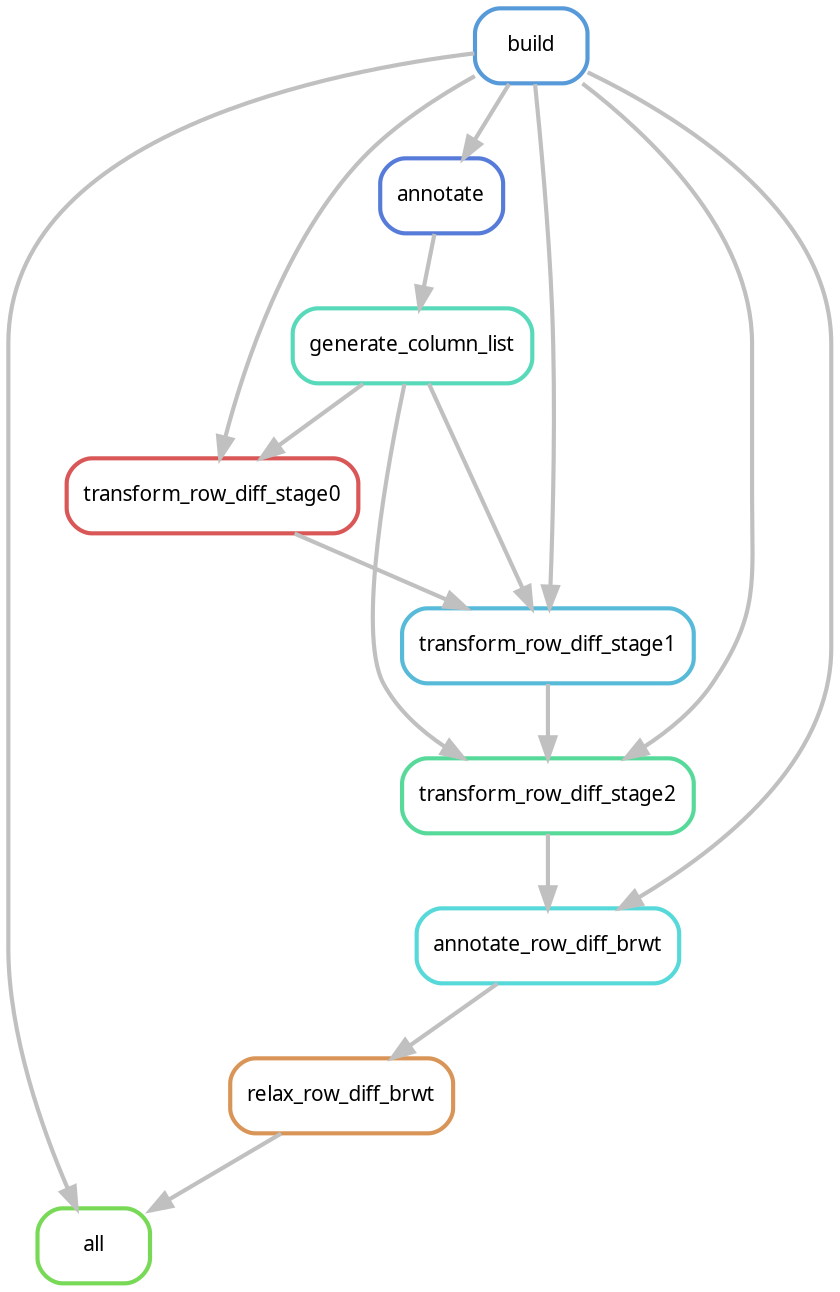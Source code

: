 digraph snakemake_dag {
    graph[bgcolor=white, margin=0];
    node[shape=box, style=rounded, fontname=sans,                 fontsize=10, penwidth=2];
    edge[penwidth=2, color=grey];
	0[label = "all", color = "0.29 0.6 0.85", style="rounded"];
	1[label = "build", color = "0.58 0.6 0.85", style="rounded"];
	2[label = "relax_row_diff_brwt", color = "0.08 0.6 0.85", style="rounded"];
	3[label = "annotate_row_diff_brwt", color = "0.50 0.6 0.85", style="rounded"];
	4[label = "transform_row_diff_stage2", color = "0.42 0.6 0.85", style="rounded"];
	5[label = "generate_column_list", color = "0.46 0.6 0.85", style="rounded"];
	6[label = "annotate", color = "0.62 0.6 0.85", style="rounded"];
	7[label = "transform_row_diff_stage1", color = "0.54 0.6 0.85", style="rounded"];
	8[label = "transform_row_diff_stage0", color = "0.00 0.6 0.85", style="rounded"];
	1 -> 0
	2 -> 0
	3 -> 2
	4 -> 3
	1 -> 3
	1 -> 4
	5 -> 4
	7 -> 4
	6 -> 5
	1 -> 6
	1 -> 7
	5 -> 7
	8 -> 7
	1 -> 8
	5 -> 8
}            
